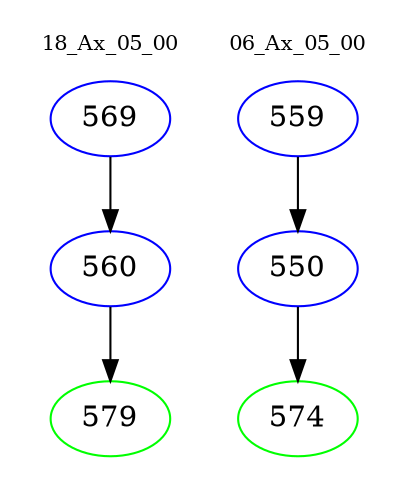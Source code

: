 digraph{
subgraph cluster_0 {
color = white
label = "18_Ax_05_00";
fontsize=10;
T0_569 [label="569", color="blue"]
T0_569 -> T0_560 [color="black"]
T0_560 [label="560", color="blue"]
T0_560 -> T0_579 [color="black"]
T0_579 [label="579", color="green"]
}
subgraph cluster_1 {
color = white
label = "06_Ax_05_00";
fontsize=10;
T1_559 [label="559", color="blue"]
T1_559 -> T1_550 [color="black"]
T1_550 [label="550", color="blue"]
T1_550 -> T1_574 [color="black"]
T1_574 [label="574", color="green"]
}
}
